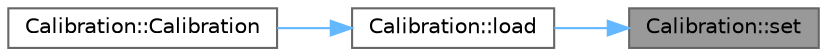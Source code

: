 digraph "Calibration::set"
{
 // LATEX_PDF_SIZE
  bgcolor="transparent";
  edge [fontname=Helvetica,fontsize=10,labelfontname=Helvetica,labelfontsize=10];
  node [fontname=Helvetica,fontsize=10,shape=box,height=0.2,width=0.4];
  rankdir="RL";
  Node1 [id="Node000001",label="Calibration::set",height=0.2,width=0.4,color="gray40", fillcolor="grey60", style="filled", fontcolor="black",tooltip=" "];
  Node1 -> Node2 [id="edge1_Node000001_Node000002",dir="back",color="steelblue1",style="solid",tooltip=" "];
  Node2 [id="Node000002",label="Calibration::load",height=0.2,width=0.4,color="grey40", fillcolor="white", style="filled",URL="$class_calibration.html#a1e2545538309227a0e38716a852b47f3",tooltip=" "];
  Node2 -> Node3 [id="edge2_Node000002_Node000003",dir="back",color="steelblue1",style="solid",tooltip=" "];
  Node3 [id="Node000003",label="Calibration::Calibration",height=0.2,width=0.4,color="grey40", fillcolor="white", style="filled",URL="$class_calibration.html#a55032501d7ae4549fcd619d0dd06ab35",tooltip=" "];
}
